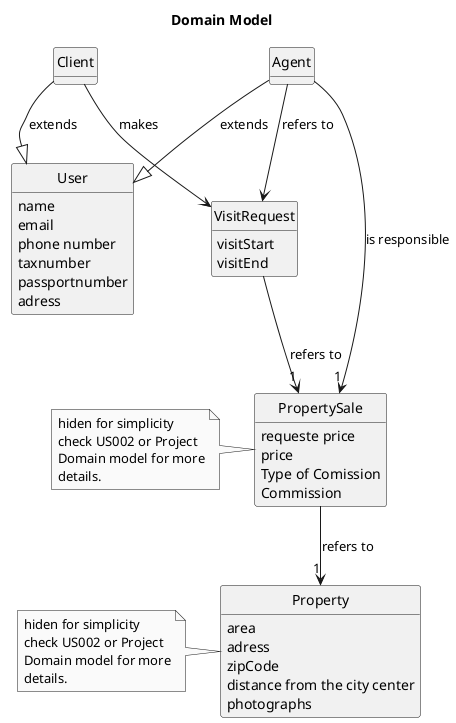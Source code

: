 @startuml
'https://plantuml.com/sequence-diagram

skinparam monochrome true
skinparam packageStyle rectangle
skinparam shadowing false

'left to right direction

skinparam classAttributeIconSize 0

hide circle
hide methods

title Domain Model

class VisitRequest{
visitStart
visitEnd
}

class Client {

}

class Agent {

}

class User {
name
email
phone number
taxnumber
passportnumber
adress
}


class PropertySale {
requeste price
price
Type of Comission
Commission
}

class Property {
area
adress
zipCode
distance from the city center
photographs
}

note left of  Property
    hiden for simplicity
    check US002 or Project
    Domain model for more
    details.
end note


note left of  PropertySale
    hiden for simplicity
    check US002 or Project
    Domain model for more
    details.
end note

Client --|> User : extends
Agent --|> User : extends
PropertySale -->"1" Property : refers to
Agent -->"1" PropertySale : is responsible
VisitRequest -->"1" PropertySale : refers to

Client --> VisitRequest : makes
Agent --> VisitRequest : refers to

@enduml